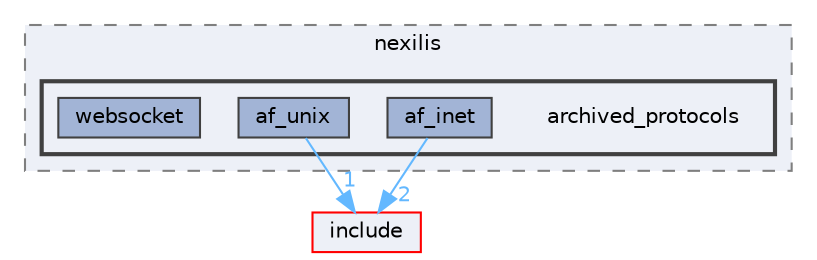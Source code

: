 digraph "src/nexilis/archived_protocols"
{
 // LATEX_PDF_SIZE
  bgcolor="transparent";
  edge [fontname=Helvetica,fontsize=10,labelfontname=Helvetica,labelfontsize=10];
  node [fontname=Helvetica,fontsize=10,shape=box,height=0.2,width=0.4];
  compound=true
  subgraph clusterdir_def1bd74e9c2f20ccfd68e90a6fdaaf3 {
    graph [ bgcolor="#edf0f7", pencolor="grey50", label="nexilis", fontname=Helvetica,fontsize=10 style="filled,dashed", URL="dir_def1bd74e9c2f20ccfd68e90a6fdaaf3.html",tooltip=""]
  subgraph clusterdir_9707c72a6fd9c3d9eeeb57a1eac2cc07 {
    graph [ bgcolor="#edf0f7", pencolor="grey25", label="", fontname=Helvetica,fontsize=10 style="filled,bold", URL="dir_9707c72a6fd9c3d9eeeb57a1eac2cc07.html",tooltip=""]
    dir_9707c72a6fd9c3d9eeeb57a1eac2cc07 [shape=plaintext, label="archived_protocols"];
  dir_238a836afea144fa0eb6376d2b776e0e [label="af_inet", fillcolor="#a2b4d6", color="grey25", style="filled", URL="dir_238a836afea144fa0eb6376d2b776e0e.html",tooltip=""];
  dir_90cd8bdeeb48d813960ac51fee83b8f3 [label="af_unix", fillcolor="#a2b4d6", color="grey25", style="filled", URL="dir_90cd8bdeeb48d813960ac51fee83b8f3.html",tooltip=""];
  dir_25adab3132af0e3456566628a5805f44 [label="websocket", fillcolor="#a2b4d6", color="grey25", style="filled", URL="dir_25adab3132af0e3456566628a5805f44.html",tooltip=""];
  }
  }
  dir_d44c64559bbebec7f509842c48db8b23 [label="include", fillcolor="#edf0f7", color="red", style="filled", URL="dir_d44c64559bbebec7f509842c48db8b23.html",tooltip=""];
  dir_238a836afea144fa0eb6376d2b776e0e->dir_d44c64559bbebec7f509842c48db8b23 [headlabel="2", labeldistance=1.5 headhref="dir_000001_000013.html" href="dir_000001_000013.html" color="steelblue1" fontcolor="steelblue1"];
  dir_90cd8bdeeb48d813960ac51fee83b8f3->dir_d44c64559bbebec7f509842c48db8b23 [headlabel="1", labeldistance=1.5 headhref="dir_000005_000013.html" href="dir_000005_000013.html" color="steelblue1" fontcolor="steelblue1"];
}
